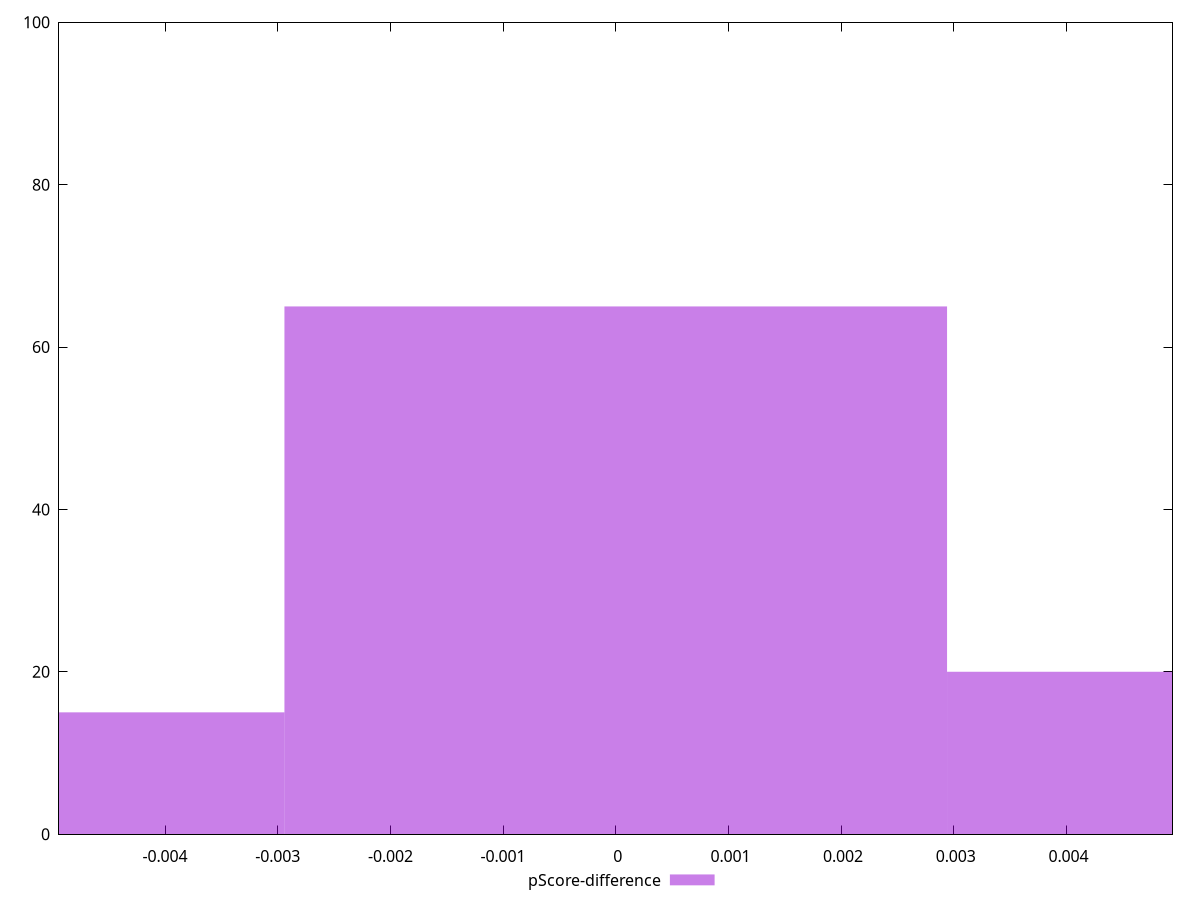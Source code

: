 reset

$pScoreDifference <<EOF
0 65
0.005880770848150891 20
-0.005880770848150891 15
EOF

set key outside below
set boxwidth 0.005880770848150891
set xrange [-0.004941176470588227:0.004941176470588282]
set yrange [0:100]
set trange [0:100]
set style fill transparent solid 0.5 noborder
set terminal svg size 640, 490 enhanced background rgb 'white'
set output "report_00013_2021-02-09T12-04-24.940Z/uses-rel-preload/samples/pages/pScore-difference/histogram.svg"

plot $pScoreDifference title "pScore-difference" with boxes

reset

